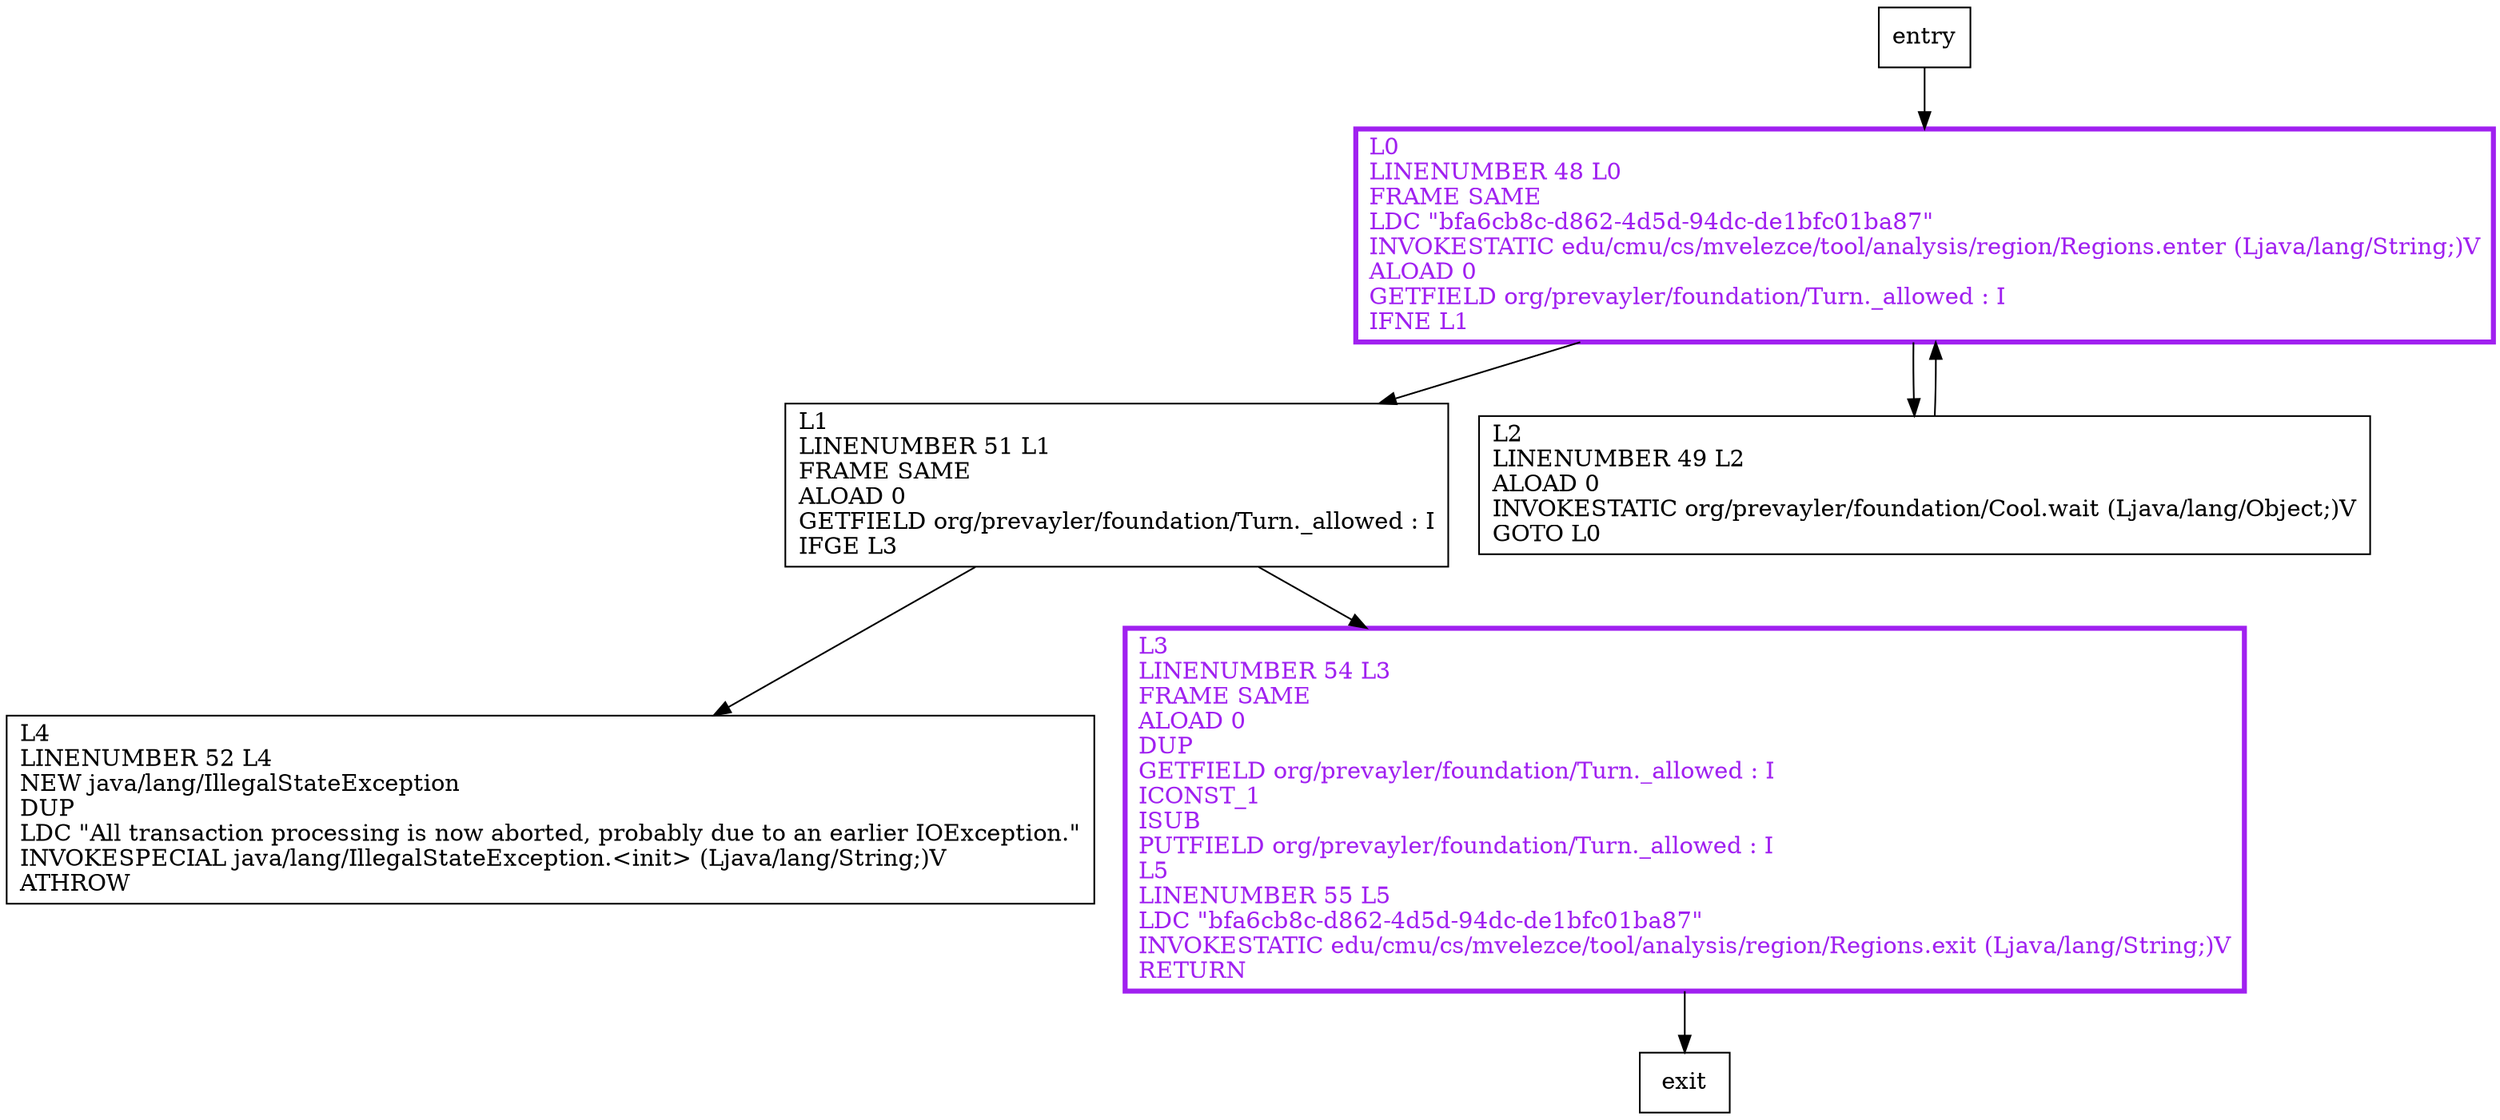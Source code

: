 digraph start {
node [shape=record];
2039986343 [label="L0\lLINENUMBER 48 L0\lFRAME SAME\lLDC \"bfa6cb8c-d862-4d5d-94dc-de1bfc01ba87\"\lINVOKESTATIC edu/cmu/cs/mvelezce/tool/analysis/region/Regions.enter (Ljava/lang/String;)V\lALOAD 0\lGETFIELD org/prevayler/foundation/Turn._allowed : I\lIFNE L1\l"];
1965870816 [label="L4\lLINENUMBER 52 L4\lNEW java/lang/IllegalStateException\lDUP\lLDC \"All transaction processing is now aborted, probably due to an earlier IOException.\"\lINVOKESPECIAL java/lang/IllegalStateException.\<init\> (Ljava/lang/String;)V\lATHROW\l"];
2127853863 [label="L1\lLINENUMBER 51 L1\lFRAME SAME\lALOAD 0\lGETFIELD org/prevayler/foundation/Turn._allowed : I\lIFGE L3\l"];
834276080 [label="L3\lLINENUMBER 54 L3\lFRAME SAME\lALOAD 0\lDUP\lGETFIELD org/prevayler/foundation/Turn._allowed : I\lICONST_1\lISUB\lPUTFIELD org/prevayler/foundation/Turn._allowed : I\lL5\lLINENUMBER 55 L5\lLDC \"bfa6cb8c-d862-4d5d-94dc-de1bfc01ba87\"\lINVOKESTATIC edu/cmu/cs/mvelezce/tool/analysis/region/Regions.exit (Ljava/lang/String;)V\lRETURN\l"];
726752092 [label="L2\lLINENUMBER 49 L2\lALOAD 0\lINVOKESTATIC org/prevayler/foundation/Cool.wait (Ljava/lang/Object;)V\lGOTO L0\l"];
entry;
exit;
entry -> 2039986343;
2039986343 -> 2127853863;
2039986343 -> 726752092;
2127853863 -> 1965870816;
2127853863 -> 834276080;
834276080 -> exit;
726752092 -> 2039986343;
2039986343[fontcolor="purple", penwidth=3, color="purple"];
834276080[fontcolor="purple", penwidth=3, color="purple"];
}
